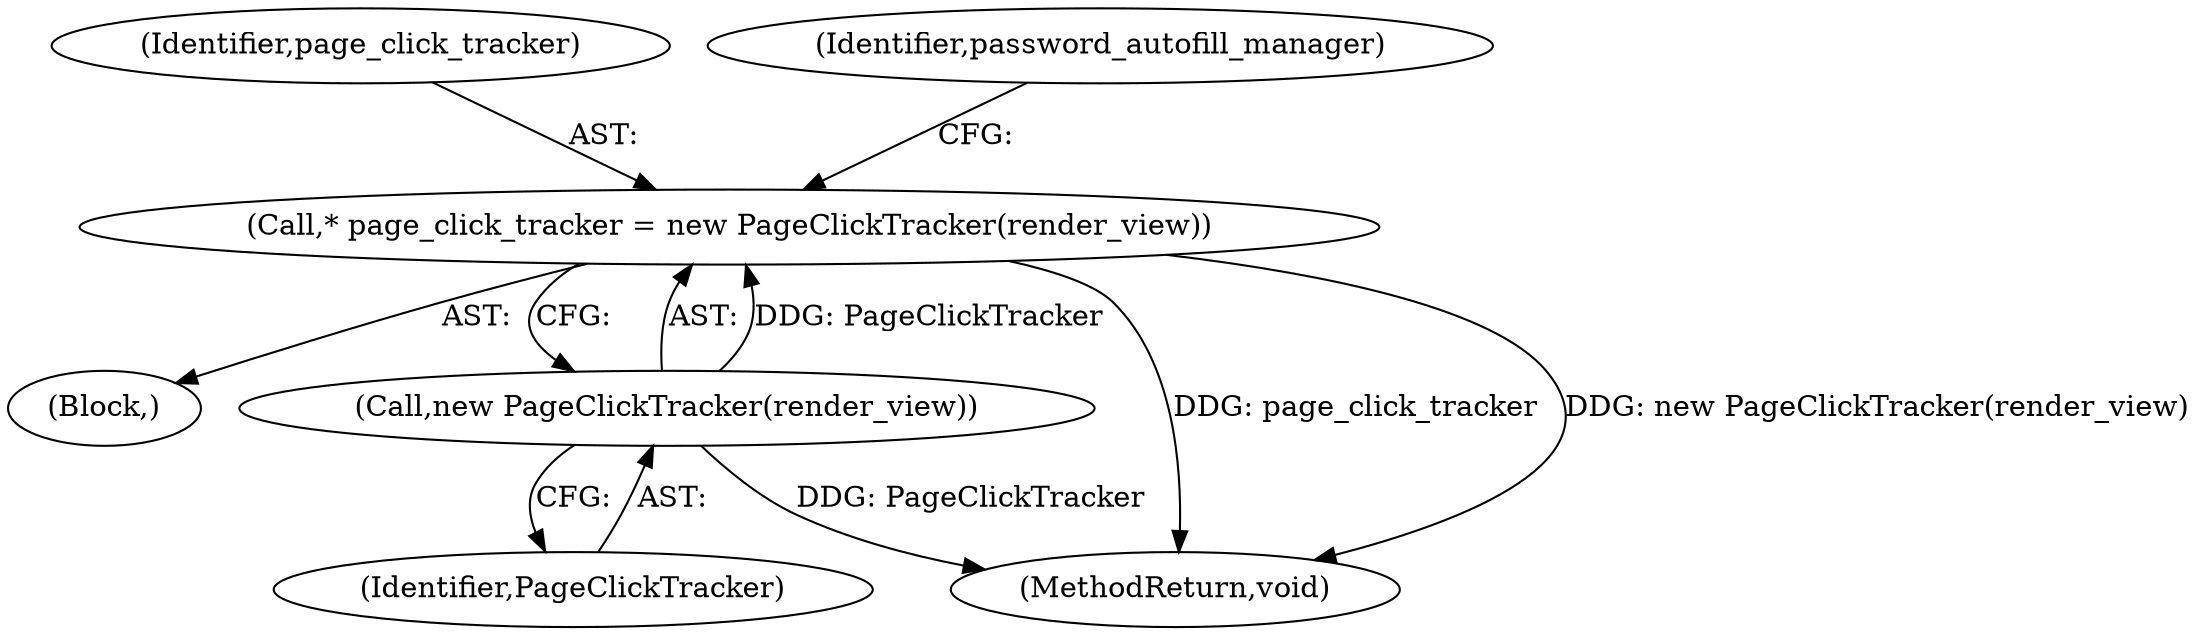 digraph "0_Chrome_8262245d384be025f13e2a5b3a03b7e5c98374ce_1@pointer" {
"1000133" [label="(Call,* page_click_tracker = new PageClickTracker(render_view))"];
"1000135" [label="(Call,new PageClickTracker(render_view))"];
"1000136" [label="(Identifier,PageClickTracker)"];
"1000102" [label="(Block,)"];
"1000134" [label="(Identifier,page_click_tracker)"];
"1000135" [label="(Call,new PageClickTracker(render_view))"];
"1000138" [label="(Identifier,password_autofill_manager)"];
"1000133" [label="(Call,* page_click_tracker = new PageClickTracker(render_view))"];
"1000154" [label="(MethodReturn,void)"];
"1000133" -> "1000102"  [label="AST: "];
"1000133" -> "1000135"  [label="CFG: "];
"1000134" -> "1000133"  [label="AST: "];
"1000135" -> "1000133"  [label="AST: "];
"1000138" -> "1000133"  [label="CFG: "];
"1000133" -> "1000154"  [label="DDG: page_click_tracker"];
"1000133" -> "1000154"  [label="DDG: new PageClickTracker(render_view)"];
"1000135" -> "1000133"  [label="DDG: PageClickTracker"];
"1000135" -> "1000136"  [label="CFG: "];
"1000136" -> "1000135"  [label="AST: "];
"1000135" -> "1000154"  [label="DDG: PageClickTracker"];
}
